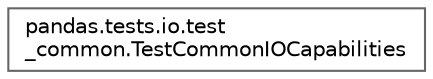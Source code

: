 digraph "Graphical Class Hierarchy"
{
 // LATEX_PDF_SIZE
  bgcolor="transparent";
  edge [fontname=Helvetica,fontsize=10,labelfontname=Helvetica,labelfontsize=10];
  node [fontname=Helvetica,fontsize=10,shape=box,height=0.2,width=0.4];
  rankdir="LR";
  Node0 [id="Node000000",label="pandas.tests.io.test\l_common.TestCommonIOCapabilities",height=0.2,width=0.4,color="grey40", fillcolor="white", style="filled",URL="$d1/d9f/classpandas_1_1tests_1_1io_1_1test__common_1_1TestCommonIOCapabilities.html",tooltip=" "];
}
